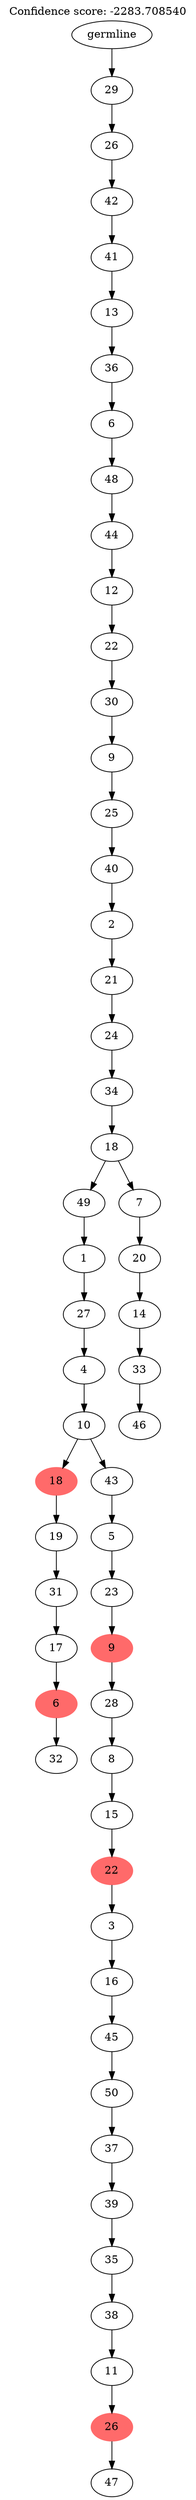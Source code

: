 digraph g {
	"54" -> "55";
	"55" [label="32"];
	"53" -> "54";
	"54" [color=indianred1, style=filled, label="6"];
	"52" -> "53";
	"53" [label="17"];
	"51" -> "52";
	"52" [label="31"];
	"50" -> "51";
	"51" [label="19"];
	"48" -> "49";
	"49" [label="47"];
	"47" -> "48";
	"48" [color=indianred1, style=filled, label="26"];
	"46" -> "47";
	"47" [label="11"];
	"45" -> "46";
	"46" [label="38"];
	"44" -> "45";
	"45" [label="35"];
	"43" -> "44";
	"44" [label="39"];
	"42" -> "43";
	"43" [label="37"];
	"41" -> "42";
	"42" [label="50"];
	"40" -> "41";
	"41" [label="45"];
	"39" -> "40";
	"40" [label="16"];
	"38" -> "39";
	"39" [label="3"];
	"37" -> "38";
	"38" [color=indianred1, style=filled, label="22"];
	"36" -> "37";
	"37" [label="15"];
	"35" -> "36";
	"36" [label="8"];
	"34" -> "35";
	"35" [label="28"];
	"33" -> "34";
	"34" [color=indianred1, style=filled, label="9"];
	"32" -> "33";
	"33" [label="23"];
	"31" -> "32";
	"32" [label="5"];
	"30" -> "31";
	"31" [label="43"];
	"30" -> "50";
	"50" [color=indianred1, style=filled, label="18"];
	"29" -> "30";
	"30" [label="10"];
	"28" -> "29";
	"29" [label="4"];
	"27" -> "28";
	"28" [label="27"];
	"26" -> "27";
	"27" [label="1"];
	"24" -> "25";
	"25" [label="46"];
	"23" -> "24";
	"24" [label="33"];
	"22" -> "23";
	"23" [label="14"];
	"21" -> "22";
	"22" [label="20"];
	"20" -> "21";
	"21" [label="7"];
	"20" -> "26";
	"26" [label="49"];
	"19" -> "20";
	"20" [label="18"];
	"18" -> "19";
	"19" [label="34"];
	"17" -> "18";
	"18" [label="24"];
	"16" -> "17";
	"17" [label="21"];
	"15" -> "16";
	"16" [label="2"];
	"14" -> "15";
	"15" [label="40"];
	"13" -> "14";
	"14" [label="25"];
	"12" -> "13";
	"13" [label="9"];
	"11" -> "12";
	"12" [label="30"];
	"10" -> "11";
	"11" [label="22"];
	"9" -> "10";
	"10" [label="12"];
	"8" -> "9";
	"9" [label="44"];
	"7" -> "8";
	"8" [label="48"];
	"6" -> "7";
	"7" [label="6"];
	"5" -> "6";
	"6" [label="36"];
	"4" -> "5";
	"5" [label="13"];
	"3" -> "4";
	"4" [label="41"];
	"2" -> "3";
	"3" [label="42"];
	"1" -> "2";
	"2" [label="26"];
	"0" -> "1";
	"1" [label="29"];
	"0" [label="germline"];
	labelloc="t";
	label="Confidence score: -2283.708540";
}
